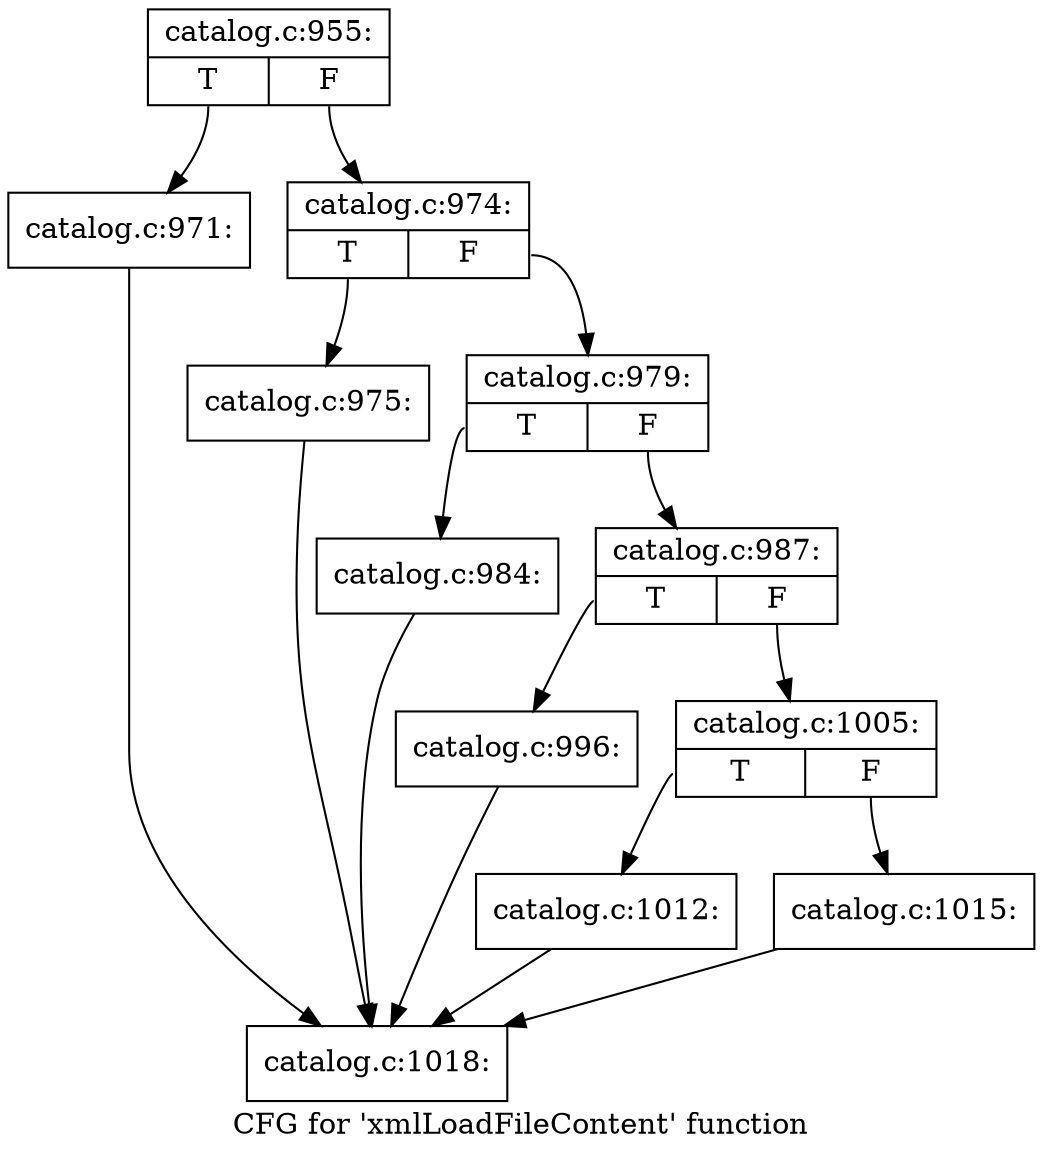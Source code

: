 digraph "CFG for 'xmlLoadFileContent' function" {
	label="CFG for 'xmlLoadFileContent' function";

	Node0x396f0a0 [shape=record,label="{catalog.c:955:|{<s0>T|<s1>F}}"];
	Node0x396f0a0:s0 -> Node0x3979210;
	Node0x396f0a0:s1 -> Node0x3979260;
	Node0x3979210 [shape=record,label="{catalog.c:971:}"];
	Node0x3979210 -> Node0x3975610;
	Node0x3979260 [shape=record,label="{catalog.c:974:|{<s0>T|<s1>F}}"];
	Node0x3979260:s0 -> Node0x3910f50;
	Node0x3979260:s1 -> Node0x3910fa0;
	Node0x3910f50 [shape=record,label="{catalog.c:975:}"];
	Node0x3910f50 -> Node0x3975610;
	Node0x3910fa0 [shape=record,label="{catalog.c:979:|{<s0>T|<s1>F}}"];
	Node0x3910fa0:s0 -> Node0x397a450;
	Node0x3910fa0:s1 -> Node0x397a960;
	Node0x397a450 [shape=record,label="{catalog.c:984:}"];
	Node0x397a450 -> Node0x3975610;
	Node0x397a960 [shape=record,label="{catalog.c:987:|{<s0>T|<s1>F}}"];
	Node0x397a960:s0 -> Node0x397ac80;
	Node0x397a960:s1 -> Node0x397b760;
	Node0x397ac80 [shape=record,label="{catalog.c:996:}"];
	Node0x397ac80 -> Node0x3975610;
	Node0x397b760 [shape=record,label="{catalog.c:1005:|{<s0>T|<s1>F}}"];
	Node0x397b760:s0 -> Node0x397be00;
	Node0x397b760:s1 -> Node0x397cab0;
	Node0x397be00 [shape=record,label="{catalog.c:1012:}"];
	Node0x397be00 -> Node0x3975610;
	Node0x397cab0 [shape=record,label="{catalog.c:1015:}"];
	Node0x397cab0 -> Node0x3975610;
	Node0x3975610 [shape=record,label="{catalog.c:1018:}"];
}
